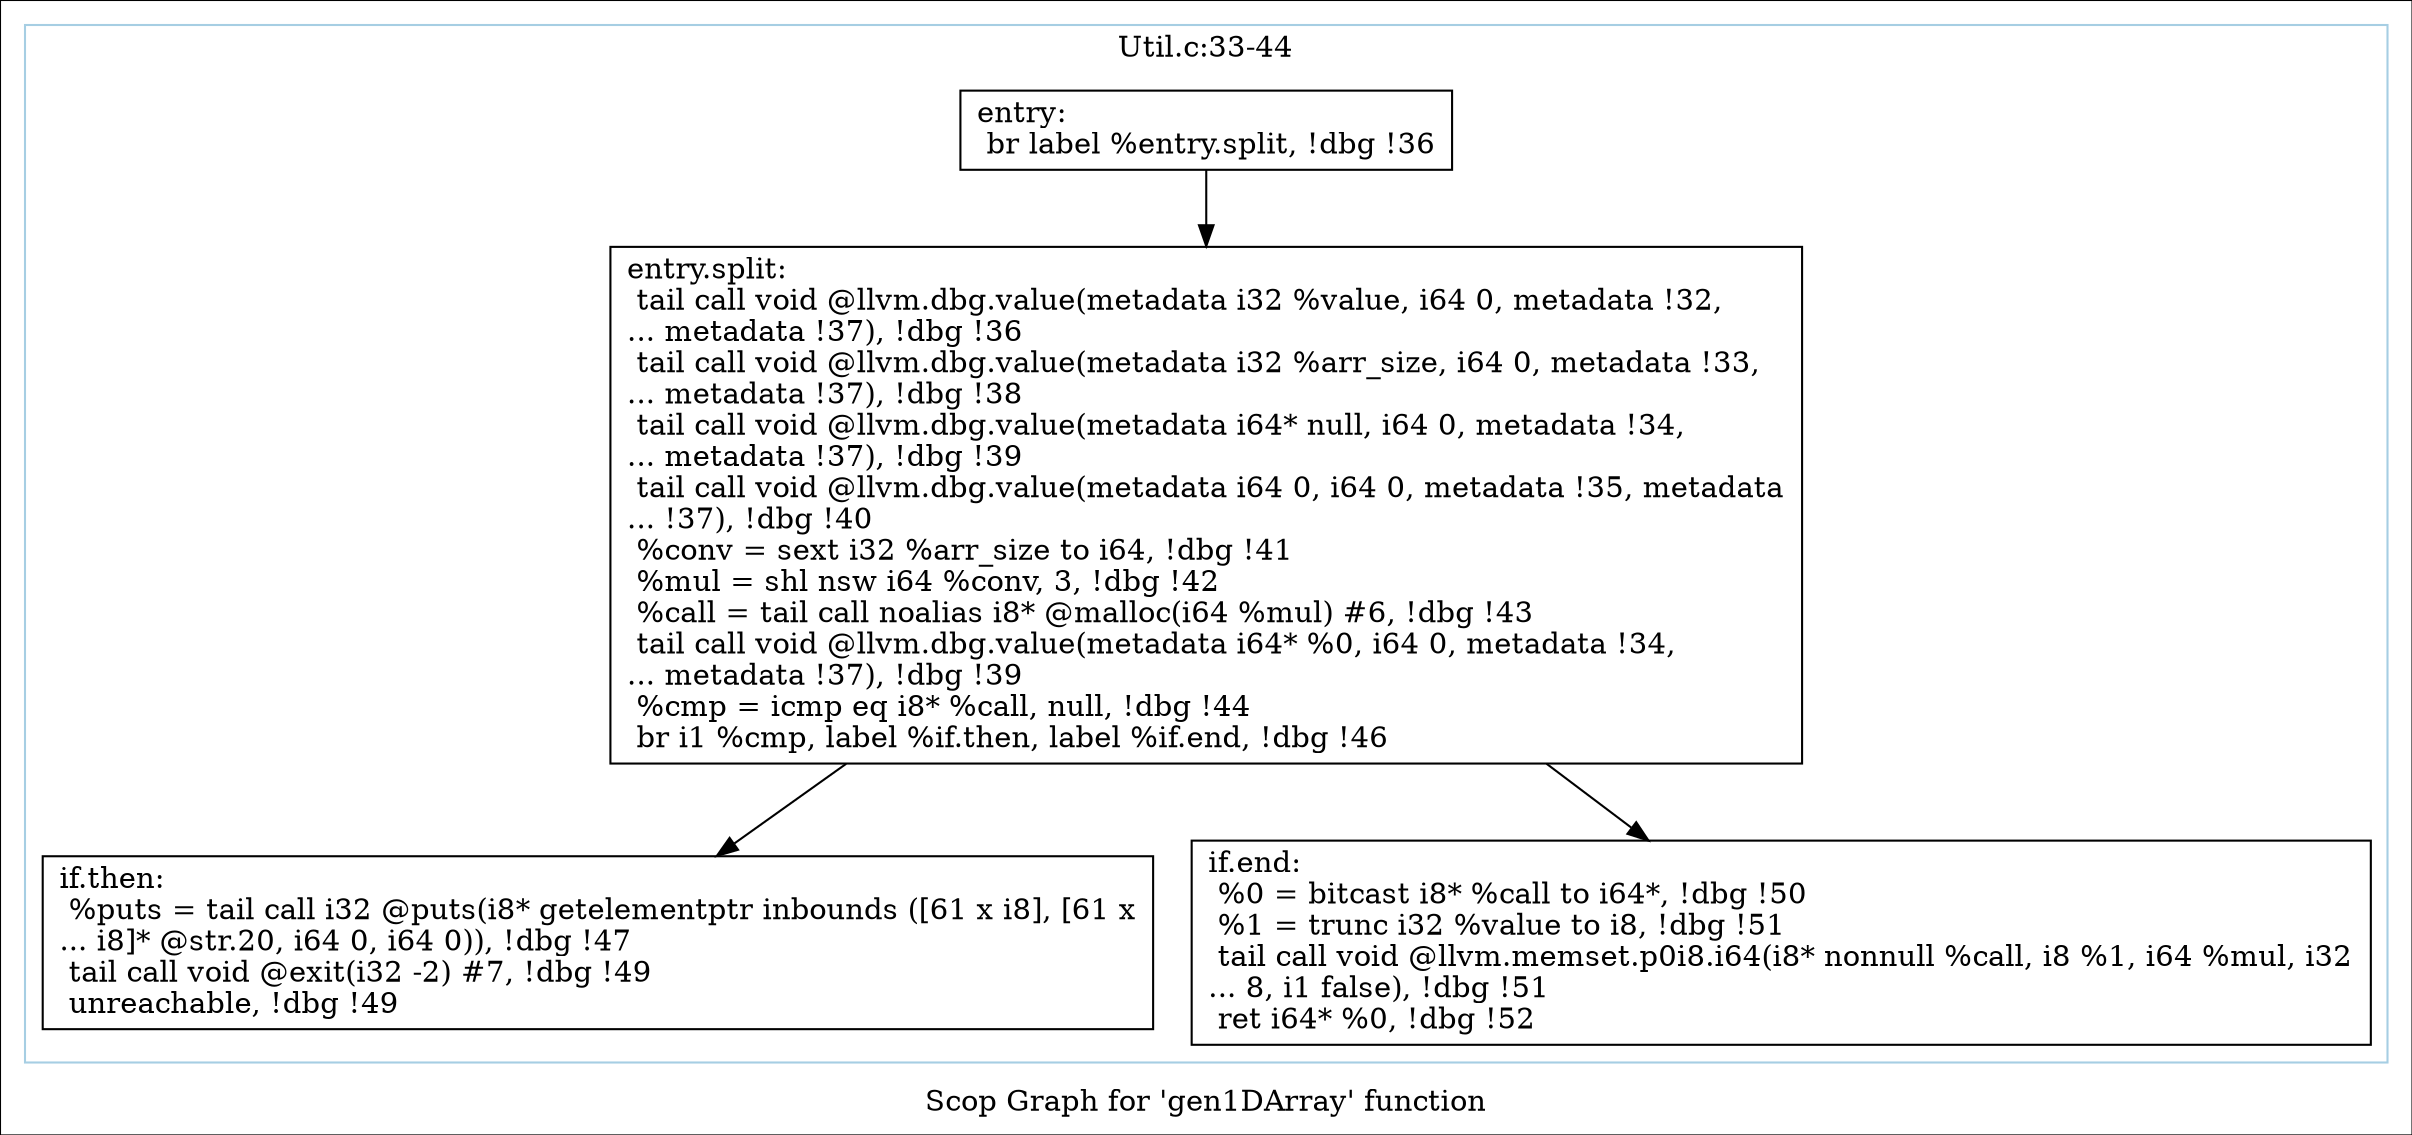 digraph "Scop Graph for 'gen1DArray' function" {
	label="Scop Graph for 'gen1DArray' function";

	Node0x9cc4ed0 [shape=record,label="{entry:\l  br label %entry.split, !dbg !36\l}"];
	Node0x9cc4ed0 -> Node0x9ce4e40;
	Node0x9ce4e40 [shape=record,label="{entry.split:                                      \l  tail call void @llvm.dbg.value(metadata i32 %value, i64 0, metadata !32,\l... metadata !37), !dbg !36\l  tail call void @llvm.dbg.value(metadata i32 %arr_size, i64 0, metadata !33,\l... metadata !37), !dbg !38\l  tail call void @llvm.dbg.value(metadata i64* null, i64 0, metadata !34,\l... metadata !37), !dbg !39\l  tail call void @llvm.dbg.value(metadata i64 0, i64 0, metadata !35, metadata\l... !37), !dbg !40\l  %conv = sext i32 %arr_size to i64, !dbg !41\l  %mul = shl nsw i64 %conv, 3, !dbg !42\l  %call = tail call noalias i8* @malloc(i64 %mul) #6, !dbg !43\l  tail call void @llvm.dbg.value(metadata i64* %0, i64 0, metadata !34,\l... metadata !37), !dbg !39\l  %cmp = icmp eq i8* %call, null, !dbg !44\l  br i1 %cmp, label %if.then, label %if.end, !dbg !46\l}"];
	Node0x9ce4e40 -> Node0x9cdbdf0;
	Node0x9ce4e40 -> Node0x9d0e660;
	Node0x9cdbdf0 [shape=record,label="{if.then:                                          \l  %puts = tail call i32 @puts(i8* getelementptr inbounds ([61 x i8], [61 x\l... i8]* @str.20, i64 0, i64 0)), !dbg !47\l  tail call void @exit(i32 -2) #7, !dbg !49\l  unreachable, !dbg !49\l}"];
	Node0x9d0e660 [shape=record,label="{if.end:                                           \l  %0 = bitcast i8* %call to i64*, !dbg !50\l  %1 = trunc i32 %value to i8, !dbg !51\l  tail call void @llvm.memset.p0i8.i64(i8* nonnull %call, i8 %1, i64 %mul, i32\l... 8, i1 false), !dbg !51\l  ret i64* %0, !dbg !52\l}"];
	colorscheme = "paired12"
        subgraph cluster_0x9cc5e00 {
          label = "Util.c:33-44
";
          style = solid;
          color = 1
          Node0x9cc4ed0;
          Node0x9ce4e40;
          Node0x9cdbdf0;
          Node0x9d0e660;
        }
}
